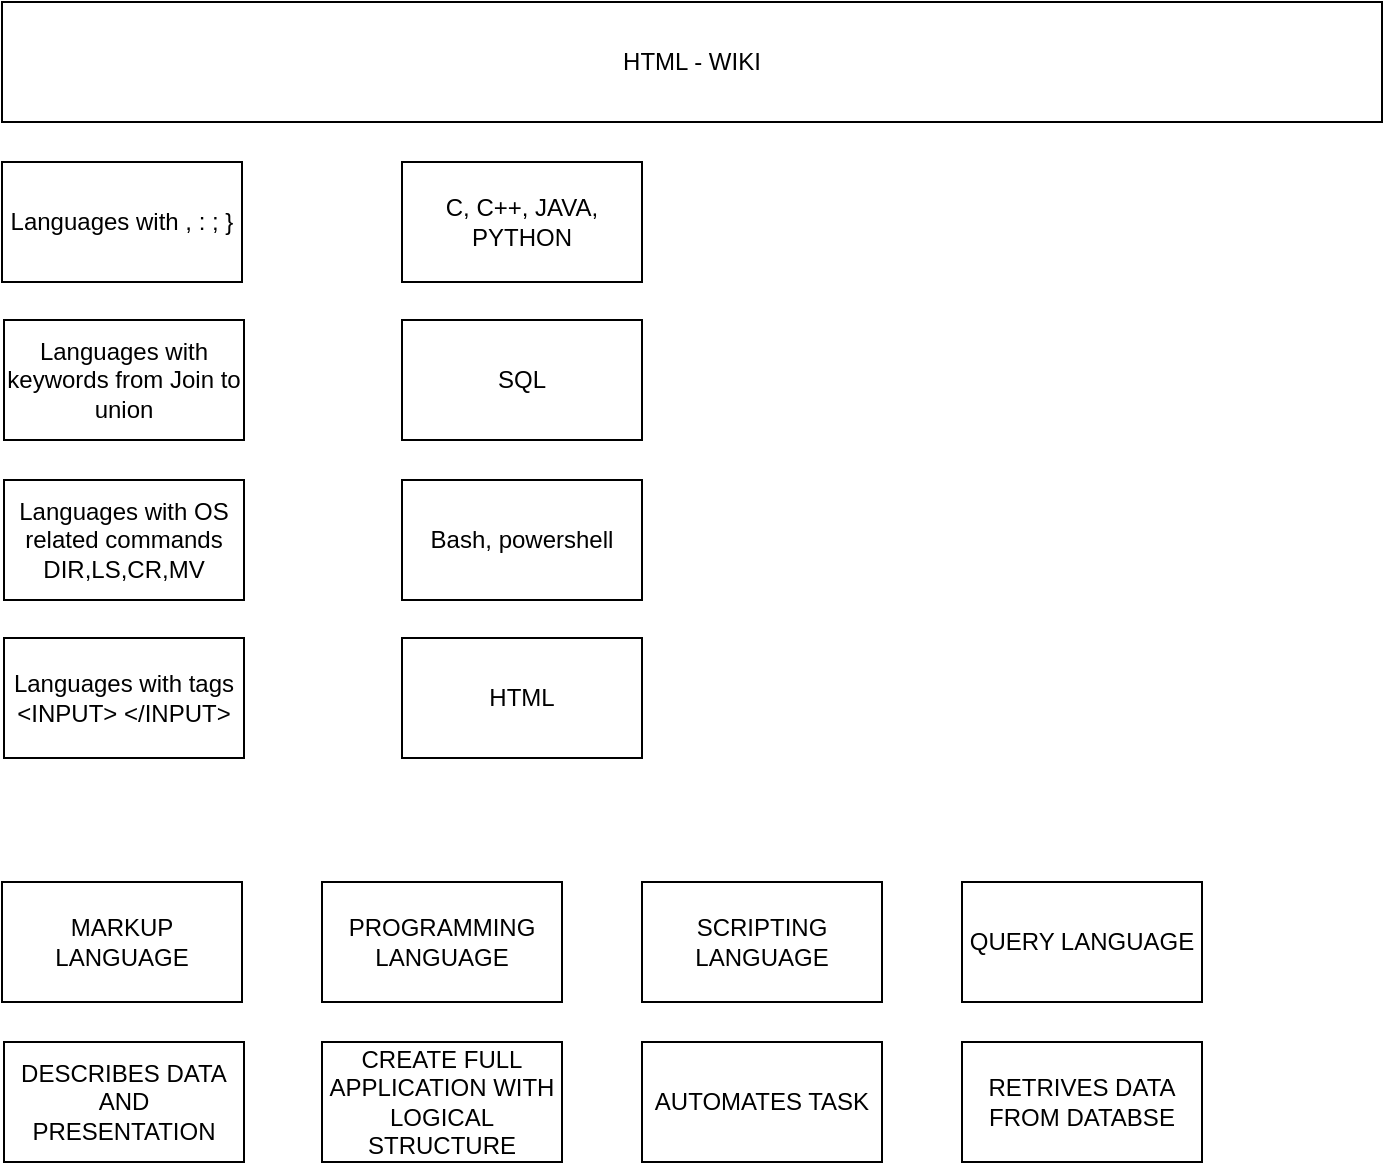 <mxfile version="24.7.8">
  <diagram name="Page-1" id="WmFDA-2u_V0_kMo2dzoh">
    <mxGraphModel dx="756" dy="487" grid="1" gridSize="10" guides="1" tooltips="1" connect="1" arrows="1" fold="1" page="1" pageScale="1" pageWidth="850" pageHeight="1100" math="0" shadow="0">
      <root>
        <mxCell id="0" />
        <mxCell id="1" parent="0" />
        <mxCell id="tBclm0aU3hzZnqp0DCoC-1" value="HTML - WIKI" style="rounded=0;whiteSpace=wrap;html=1;" parent="1" vertex="1">
          <mxGeometry x="40" y="40" width="690" height="60" as="geometry" />
        </mxCell>
        <mxCell id="RnP8Ixojusc7qE8hK7rV-1" value="Languages with , : ; }" style="rounded=0;whiteSpace=wrap;html=1;" vertex="1" parent="1">
          <mxGeometry x="40" y="120" width="120" height="60" as="geometry" />
        </mxCell>
        <mxCell id="RnP8Ixojusc7qE8hK7rV-2" value="Languages with keywords from Join to union" style="rounded=0;whiteSpace=wrap;html=1;" vertex="1" parent="1">
          <mxGeometry x="41" y="199" width="120" height="60" as="geometry" />
        </mxCell>
        <mxCell id="RnP8Ixojusc7qE8hK7rV-3" value="Languages with OS related commands DIR,LS,CR,MV" style="rounded=0;whiteSpace=wrap;html=1;" vertex="1" parent="1">
          <mxGeometry x="41" y="279" width="120" height="60" as="geometry" />
        </mxCell>
        <mxCell id="RnP8Ixojusc7qE8hK7rV-4" value="Languages with tags &amp;lt;INPUT&amp;gt; &amp;lt;/INPUT&amp;gt;" style="rounded=0;whiteSpace=wrap;html=1;" vertex="1" parent="1">
          <mxGeometry x="41" y="358" width="120" height="60" as="geometry" />
        </mxCell>
        <mxCell id="RnP8Ixojusc7qE8hK7rV-7" value="C, C++, JAVA, PYTHON" style="rounded=0;whiteSpace=wrap;html=1;" vertex="1" parent="1">
          <mxGeometry x="240" y="120" width="120" height="60" as="geometry" />
        </mxCell>
        <mxCell id="RnP8Ixojusc7qE8hK7rV-8" value="SQL" style="rounded=0;whiteSpace=wrap;html=1;" vertex="1" parent="1">
          <mxGeometry x="240" y="199" width="120" height="60" as="geometry" />
        </mxCell>
        <mxCell id="RnP8Ixojusc7qE8hK7rV-9" value="Bash, powershell" style="rounded=0;whiteSpace=wrap;html=1;" vertex="1" parent="1">
          <mxGeometry x="240" y="279" width="120" height="60" as="geometry" />
        </mxCell>
        <mxCell id="RnP8Ixojusc7qE8hK7rV-10" value="HTML" style="rounded=0;whiteSpace=wrap;html=1;" vertex="1" parent="1">
          <mxGeometry x="240" y="358" width="120" height="60" as="geometry" />
        </mxCell>
        <mxCell id="RnP8Ixojusc7qE8hK7rV-11" value="MARKUP LANGUAGE" style="rounded=0;whiteSpace=wrap;html=1;" vertex="1" parent="1">
          <mxGeometry x="40" y="480" width="120" height="60" as="geometry" />
        </mxCell>
        <mxCell id="RnP8Ixojusc7qE8hK7rV-12" value="PROGRAMMING LANGUAGE" style="rounded=0;whiteSpace=wrap;html=1;" vertex="1" parent="1">
          <mxGeometry x="200" y="480" width="120" height="60" as="geometry" />
        </mxCell>
        <mxCell id="RnP8Ixojusc7qE8hK7rV-14" value="QUERY LANGUAGE" style="rounded=0;whiteSpace=wrap;html=1;" vertex="1" parent="1">
          <mxGeometry x="520" y="480" width="120" height="60" as="geometry" />
        </mxCell>
        <mxCell id="RnP8Ixojusc7qE8hK7rV-15" value="SCRIPTING LANGUAGE" style="rounded=0;whiteSpace=wrap;html=1;" vertex="1" parent="1">
          <mxGeometry x="360" y="480" width="120" height="60" as="geometry" />
        </mxCell>
        <mxCell id="RnP8Ixojusc7qE8hK7rV-16" value="RETRIVES DATA FROM DATABSE" style="rounded=0;whiteSpace=wrap;html=1;" vertex="1" parent="1">
          <mxGeometry x="520" y="560" width="120" height="60" as="geometry" />
        </mxCell>
        <mxCell id="RnP8Ixojusc7qE8hK7rV-17" value="AUTOMATES TASK" style="rounded=0;whiteSpace=wrap;html=1;" vertex="1" parent="1">
          <mxGeometry x="360" y="560" width="120" height="60" as="geometry" />
        </mxCell>
        <mxCell id="RnP8Ixojusc7qE8hK7rV-18" value="CREATE FULL APPLICATION WITH LOGICAL STRUCTURE" style="rounded=0;whiteSpace=wrap;html=1;" vertex="1" parent="1">
          <mxGeometry x="200" y="560" width="120" height="60" as="geometry" />
        </mxCell>
        <mxCell id="RnP8Ixojusc7qE8hK7rV-19" value="DESCRIBES DATA AND PRESENTATION" style="rounded=0;whiteSpace=wrap;html=1;" vertex="1" parent="1">
          <mxGeometry x="41" y="560" width="120" height="60" as="geometry" />
        </mxCell>
      </root>
    </mxGraphModel>
  </diagram>
</mxfile>
